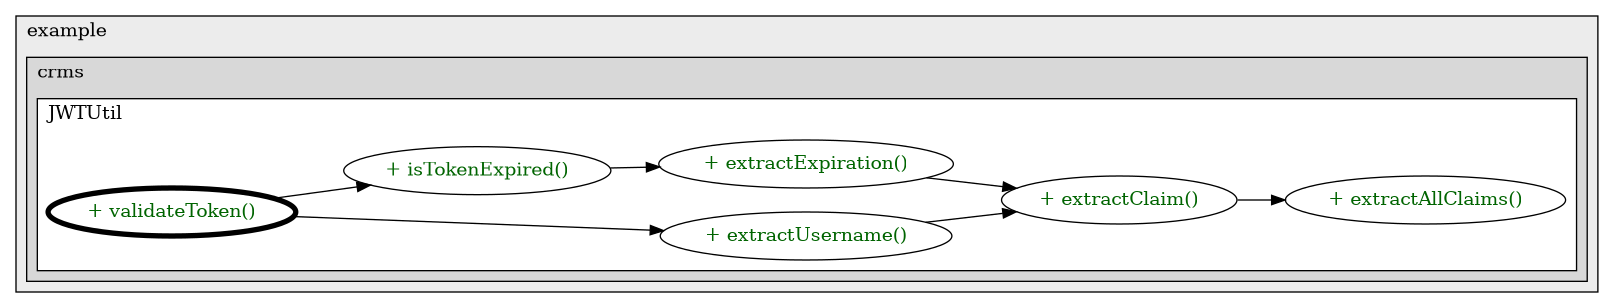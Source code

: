 @startuml

/' diagram meta data start
config=CallConfiguration;
{
  "rootMethod": "org.example.crms.util.JWTUtil#validateToken(String,UserDetails)",
  "projectClassification": {
    "searchMode": "OpenProject", // OpenProject, AllProjects
    "includedProjects": "",
    "pathEndKeywords": "*.impl",
    "isClientPath": "",
    "isClientName": "",
    "isTestPath": "",
    "isTestName": "",
    "isMappingPath": "",
    "isMappingName": "",
    "isDataAccessPath": "",
    "isDataAccessName": "",
    "isDataStructurePath": "",
    "isDataStructureName": "",
    "isInterfaceStructuresPath": "",
    "isInterfaceStructuresName": "",
    "isEntryPointPath": "",
    "isEntryPointName": "",
    "treatFinalFieldsAsMandatory": false
  },
  "graphRestriction": {
    "classPackageExcludeFilter": "",
    "classPackageIncludeFilter": "",
    "classNameExcludeFilter": "",
    "classNameIncludeFilter": "",
    "methodNameExcludeFilter": "",
    "methodNameIncludeFilter": "",
    "removeByInheritance": "", // inheritance/annotation based filtering is done in a second step
    "removeByAnnotation": "",
    "removeByClassPackage": "", // cleanup the graph after inheritance/annotation based filtering is done
    "removeByClassName": "",
    "cutMappings": false,
    "cutEnum": true,
    "cutTests": true,
    "cutClient": true,
    "cutDataAccess": true,
    "cutInterfaceStructures": true,
    "cutDataStructures": true,
    "cutGetterAndSetter": true,
    "cutConstructors": true
  },
  "graphTraversal": {
    "forwardDepth": 3,
    "backwardDepth": 3,
    "classPackageExcludeFilter": "",
    "classPackageIncludeFilter": "",
    "classNameExcludeFilter": "",
    "classNameIncludeFilter": "",
    "methodNameExcludeFilter": "",
    "methodNameIncludeFilter": "",
    "hideMappings": false,
    "hideDataStructures": false,
    "hidePrivateMethods": true,
    "hideInterfaceCalls": true, // indirection: implementation -> interface (is hidden) -> implementation
    "onlyShowApplicationEntryPoints": false, // root node is included
    "useMethodCallsForStructureDiagram": "ForwardOnly" // ForwardOnly, BothDirections, No
  },
  "details": {
    "aggregation": "GroupByClass", // ByClass, GroupByClass, None
    "showMethodParametersTypes": false,
    "showMethodParametersNames": false,
    "showMethodReturnType": false,
    "showPackageLevels": 2,
    "showCallOrder": false,
    "edgeMode": "MethodsOnly", // TypesOnly, MethodsOnly, TypesAndMethods, MethodsAndDirectTypeUsage
    "showDetailedClassStructure": false
  },
  "rootClass": "org.example.crms.util.JWTUtil",
  "extensionCallbackMethod": "" // qualified.class.name#methodName - signature: public static String method(String)
}
diagram meta data end '/



digraph g {
    rankdir="LR"
    splines=polyline
    

'nodes 
subgraph cluster_1322970774 { 
   	label=example
	labeljust=l
	fillcolor="#ececec"
	style=filled
   
   subgraph cluster_134859687 { 
   	label=crms
	labeljust=l
	fillcolor="#d8d8d8"
	style=filled
   
   subgraph cluster_1792626760 { 
   	label=JWTUtil
	labeljust=l
	fillcolor=white
	style=filled
   
   JWTUtil1768905747XXXextractAllClaims1808118735[
	label="+ extractAllClaims()"
	style=filled
	fillcolor=white
	tooltip="JWTUtil

null"
	fontcolor=darkgreen
];

JWTUtil1768905747XXXextractClaim43505652[
	label="+ extractClaim()"
	style=filled
	fillcolor=white
	tooltip="JWTUtil

null"
	fontcolor=darkgreen
];

JWTUtil1768905747XXXextractExpiration1808118735[
	label="+ extractExpiration()"
	style=filled
	fillcolor=white
	tooltip="JWTUtil

null"
	fontcolor=darkgreen
];

JWTUtil1768905747XXXextractUsername1808118735[
	label="+ extractUsername()"
	style=filled
	fillcolor=white
	tooltip="JWTUtil

null"
	fontcolor=darkgreen
];

JWTUtil1768905747XXXisTokenExpired1808118735[
	label="+ isTokenExpired()"
	style=filled
	fillcolor=white
	tooltip="JWTUtil

null"
	fontcolor=darkgreen
];

JWTUtil1768905747XXXvalidateToken1347621202[
	label="+ validateToken()"
	style=filled
	fillcolor=white
	tooltip="JWTUtil

null"
	penwidth=4
	fontcolor=darkgreen
];
} 
} 
} 

'edges    
JWTUtil1768905747XXXextractClaim43505652 -> JWTUtil1768905747XXXextractAllClaims1808118735;
JWTUtil1768905747XXXextractExpiration1808118735 -> JWTUtil1768905747XXXextractClaim43505652;
JWTUtil1768905747XXXextractUsername1808118735 -> JWTUtil1768905747XXXextractClaim43505652;
JWTUtil1768905747XXXisTokenExpired1808118735 -> JWTUtil1768905747XXXextractExpiration1808118735;
JWTUtil1768905747XXXvalidateToken1347621202 -> JWTUtil1768905747XXXextractUsername1808118735;
JWTUtil1768905747XXXvalidateToken1347621202 -> JWTUtil1768905747XXXisTokenExpired1808118735;
    
}
@enduml
